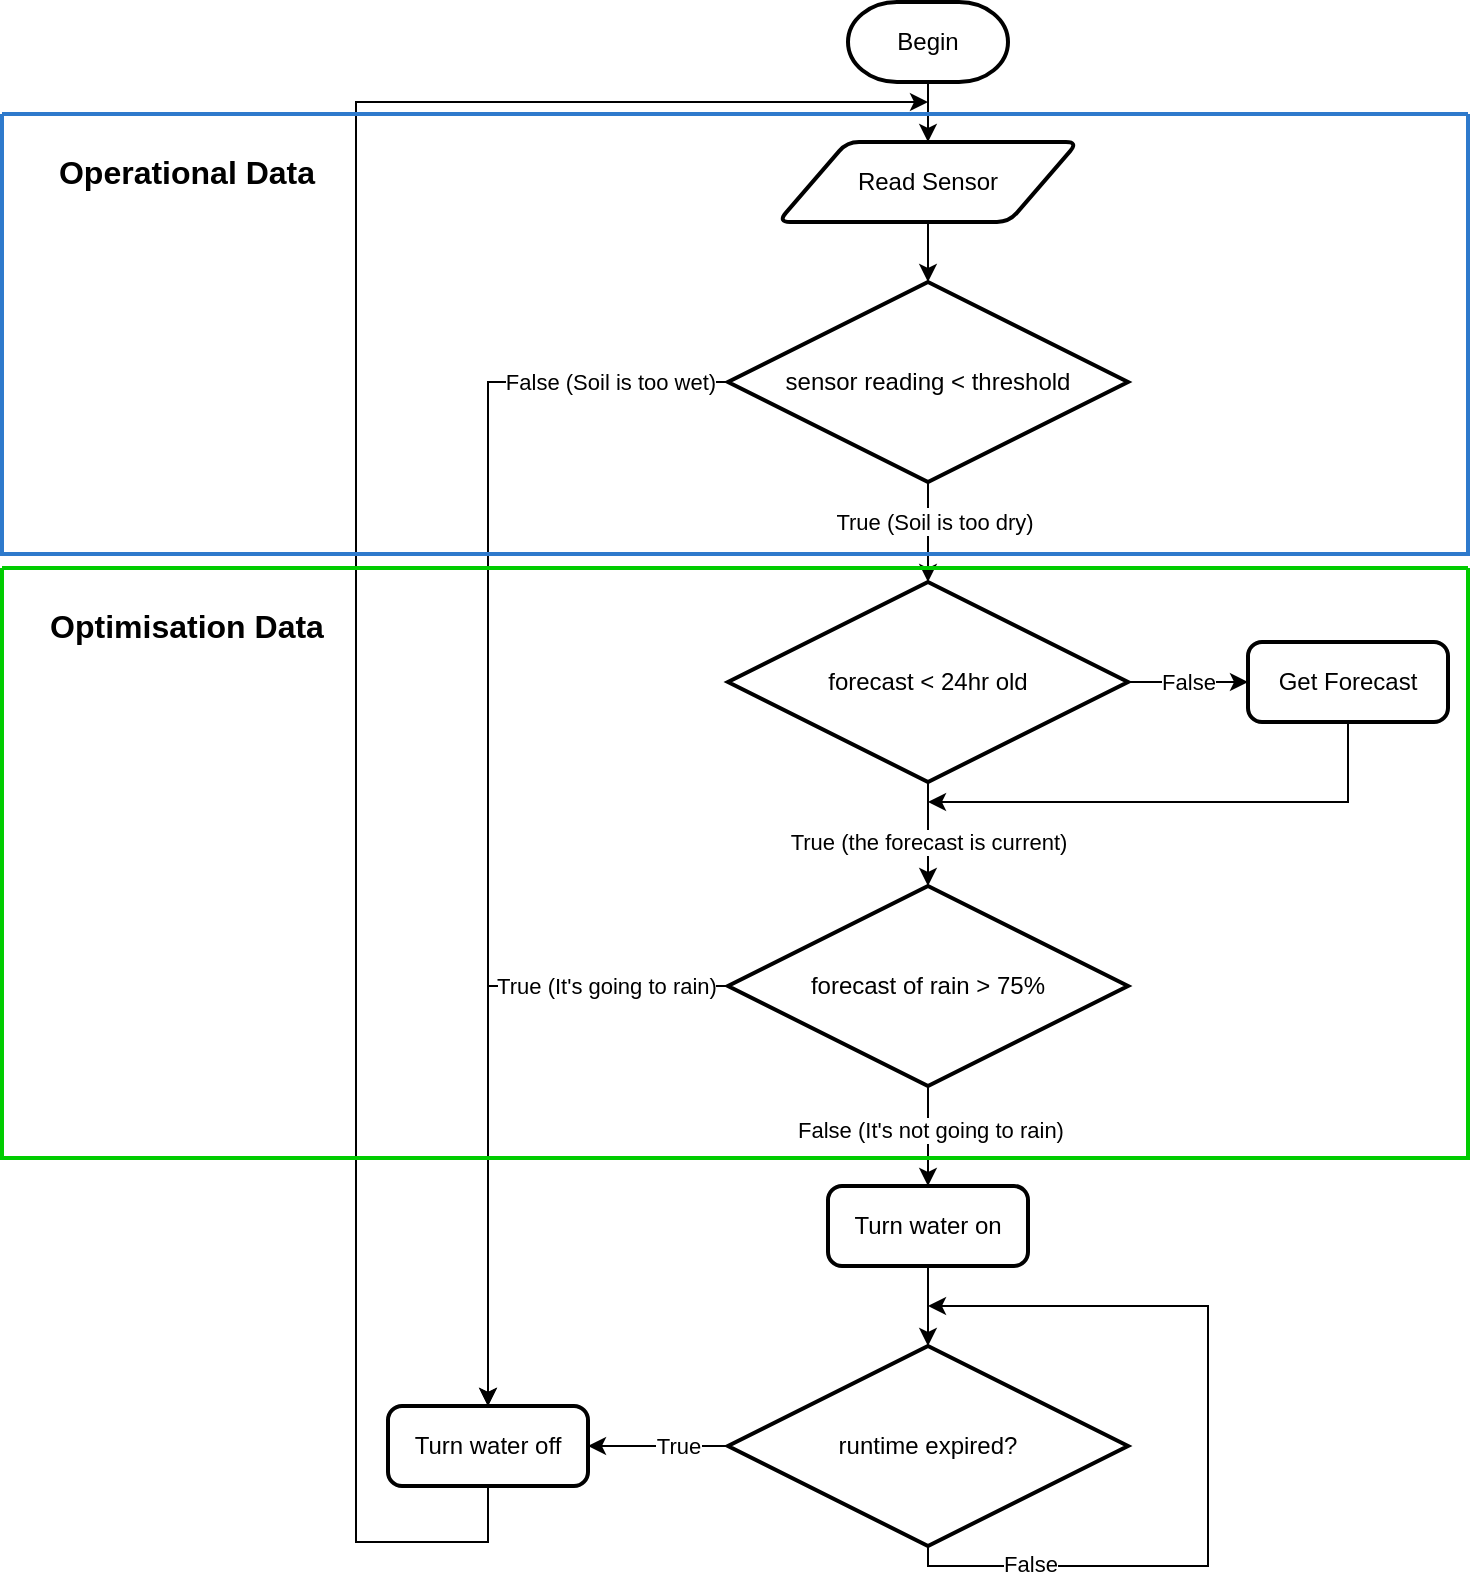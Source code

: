 <mxfile version="24.7.7">
  <diagram name="Page-1" id="aMH86atn_zBFC1dDe0J-">
    <mxGraphModel dx="1766" dy="703" grid="0" gridSize="10" guides="1" tooltips="1" connect="1" arrows="1" fold="1" page="0" pageScale="1" pageWidth="850" pageHeight="1100" math="0" shadow="0">
      <root>
        <mxCell id="0" />
        <mxCell id="1" parent="0" />
        <mxCell id="AhclVzLR4nrx0OqxUoMz-1" value="Begin" style="strokeWidth=2;html=1;shape=mxgraph.flowchart.terminator;whiteSpace=wrap;" vertex="1" parent="1">
          <mxGeometry x="420" y="120" width="80" height="40" as="geometry" />
        </mxCell>
        <mxCell id="AhclVzLR4nrx0OqxUoMz-2" value="Read Sensor" style="shape=parallelogram;html=1;strokeWidth=2;perimeter=parallelogramPerimeter;whiteSpace=wrap;rounded=1;arcSize=12;size=0.23;" vertex="1" parent="1">
          <mxGeometry x="385" y="190" width="150" height="40" as="geometry" />
        </mxCell>
        <mxCell id="AhclVzLR4nrx0OqxUoMz-3" value="sensor reading &amp;lt; threshold" style="strokeWidth=2;html=1;shape=mxgraph.flowchart.decision;whiteSpace=wrap;" vertex="1" parent="1">
          <mxGeometry x="360" y="260" width="200" height="100" as="geometry" />
        </mxCell>
        <mxCell id="AhclVzLR4nrx0OqxUoMz-4" value="Turn water on" style="rounded=1;whiteSpace=wrap;html=1;absoluteArcSize=1;arcSize=14;strokeWidth=2;" vertex="1" parent="1">
          <mxGeometry x="410" y="712" width="100" height="40" as="geometry" />
        </mxCell>
        <mxCell id="AhclVzLR4nrx0OqxUoMz-5" value="runtime expired?" style="strokeWidth=2;html=1;shape=mxgraph.flowchart.decision;whiteSpace=wrap;" vertex="1" parent="1">
          <mxGeometry x="360" y="792" width="200" height="100" as="geometry" />
        </mxCell>
        <mxCell id="AhclVzLR4nrx0OqxUoMz-6" value="Turn water off" style="rounded=1;whiteSpace=wrap;html=1;absoluteArcSize=1;arcSize=14;strokeWidth=2;" vertex="1" parent="1">
          <mxGeometry x="190" y="822" width="100" height="40" as="geometry" />
        </mxCell>
        <mxCell id="AhclVzLR4nrx0OqxUoMz-7" value="forecast of rain &amp;gt; 75%" style="strokeWidth=2;html=1;shape=mxgraph.flowchart.decision;whiteSpace=wrap;" vertex="1" parent="1">
          <mxGeometry x="360" y="562" width="200" height="100" as="geometry" />
        </mxCell>
        <mxCell id="AhclVzLR4nrx0OqxUoMz-8" value="" style="endArrow=classic;html=1;rounded=0;exitX=0.5;exitY=1;exitDx=0;exitDy=0;exitPerimeter=0;" edge="1" parent="1" source="AhclVzLR4nrx0OqxUoMz-3">
          <mxGeometry width="50" height="50" relative="1" as="geometry">
            <mxPoint x="400" y="510" as="sourcePoint" />
            <mxPoint x="460" y="410" as="targetPoint" />
          </mxGeometry>
        </mxCell>
        <mxCell id="AhclVzLR4nrx0OqxUoMz-9" value="Dry" style="edgeLabel;html=1;align=center;verticalAlign=middle;resizable=0;points=[];" vertex="1" connectable="0" parent="AhclVzLR4nrx0OqxUoMz-8">
          <mxGeometry x="-0.267" relative="1" as="geometry">
            <mxPoint as="offset" />
          </mxGeometry>
        </mxCell>
        <mxCell id="AhclVzLR4nrx0OqxUoMz-12" value="True (Soil is too dry)" style="edgeLabel;html=1;align=center;verticalAlign=middle;resizable=0;points=[];" vertex="1" connectable="0" parent="AhclVzLR4nrx0OqxUoMz-8">
          <mxGeometry x="-0.228" y="3" relative="1" as="geometry">
            <mxPoint as="offset" />
          </mxGeometry>
        </mxCell>
        <mxCell id="AhclVzLR4nrx0OqxUoMz-10" value="" style="endArrow=classic;html=1;rounded=0;exitX=0;exitY=0.5;exitDx=0;exitDy=0;exitPerimeter=0;entryX=0.5;entryY=0;entryDx=0;entryDy=0;" edge="1" parent="1" source="AhclVzLR4nrx0OqxUoMz-7" target="AhclVzLR4nrx0OqxUoMz-6">
          <mxGeometry width="50" height="50" relative="1" as="geometry">
            <mxPoint x="400" y="672" as="sourcePoint" />
            <mxPoint x="450" y="622" as="targetPoint" />
            <Array as="points">
              <mxPoint x="240" y="612" />
            </Array>
          </mxGeometry>
        </mxCell>
        <mxCell id="AhclVzLR4nrx0OqxUoMz-11" value="True (It&#39;s going to rain)" style="edgeLabel;html=1;align=center;verticalAlign=middle;resizable=0;points=[];" vertex="1" connectable="0" parent="AhclVzLR4nrx0OqxUoMz-10">
          <mxGeometry x="-0.794" relative="1" as="geometry">
            <mxPoint x="-27" as="offset" />
          </mxGeometry>
        </mxCell>
        <mxCell id="AhclVzLR4nrx0OqxUoMz-13" value="" style="endArrow=classic;html=1;rounded=0;exitX=0;exitY=0.5;exitDx=0;exitDy=0;exitPerimeter=0;entryX=0.5;entryY=0;entryDx=0;entryDy=0;" edge="1" parent="1" source="AhclVzLR4nrx0OqxUoMz-3" target="AhclVzLR4nrx0OqxUoMz-6">
          <mxGeometry width="50" height="50" relative="1" as="geometry">
            <mxPoint x="400" y="380" as="sourcePoint" />
            <mxPoint x="240" y="610" as="targetPoint" />
            <Array as="points">
              <mxPoint x="240" y="310" />
            </Array>
          </mxGeometry>
        </mxCell>
        <mxCell id="AhclVzLR4nrx0OqxUoMz-14" value="False (Soil is too wet)" style="edgeLabel;html=1;align=center;verticalAlign=middle;resizable=0;points=[];" vertex="1" connectable="0" parent="AhclVzLR4nrx0OqxUoMz-13">
          <mxGeometry x="-0.628" y="-1" relative="1" as="geometry">
            <mxPoint x="58" y="1" as="offset" />
          </mxGeometry>
        </mxCell>
        <mxCell id="AhclVzLR4nrx0OqxUoMz-15" value="" style="endArrow=classic;html=1;rounded=0;exitX=0.5;exitY=1;exitDx=0;exitDy=0;exitPerimeter=0;entryX=0.5;entryY=0;entryDx=0;entryDy=0;" edge="1" parent="1" source="AhclVzLR4nrx0OqxUoMz-7" target="AhclVzLR4nrx0OqxUoMz-4">
          <mxGeometry width="50" height="50" relative="1" as="geometry">
            <mxPoint x="400" y="742" as="sourcePoint" />
            <mxPoint x="450" y="692" as="targetPoint" />
          </mxGeometry>
        </mxCell>
        <mxCell id="AhclVzLR4nrx0OqxUoMz-16" value="False (It&#39;s not going to rain)" style="edgeLabel;html=1;align=center;verticalAlign=middle;resizable=0;points=[];" vertex="1" connectable="0" parent="AhclVzLR4nrx0OqxUoMz-15">
          <mxGeometry x="-0.137" y="1" relative="1" as="geometry">
            <mxPoint as="offset" />
          </mxGeometry>
        </mxCell>
        <mxCell id="AhclVzLR4nrx0OqxUoMz-17" value="" style="endArrow=classic;html=1;rounded=0;exitX=0.5;exitY=1;exitDx=0;exitDy=0;entryX=0.5;entryY=0;entryDx=0;entryDy=0;entryPerimeter=0;" edge="1" parent="1" source="AhclVzLR4nrx0OqxUoMz-4" target="AhclVzLR4nrx0OqxUoMz-5">
          <mxGeometry width="50" height="50" relative="1" as="geometry">
            <mxPoint x="400" y="742" as="sourcePoint" />
            <mxPoint x="450" y="692" as="targetPoint" />
          </mxGeometry>
        </mxCell>
        <mxCell id="AhclVzLR4nrx0OqxUoMz-18" value="" style="endArrow=classic;html=1;rounded=0;exitX=0;exitY=0.5;exitDx=0;exitDy=0;exitPerimeter=0;entryX=1;entryY=0.5;entryDx=0;entryDy=0;" edge="1" parent="1" source="AhclVzLR4nrx0OqxUoMz-5" target="AhclVzLR4nrx0OqxUoMz-6">
          <mxGeometry width="50" height="50" relative="1" as="geometry">
            <mxPoint x="400" y="742" as="sourcePoint" />
            <mxPoint x="450" y="692" as="targetPoint" />
          </mxGeometry>
        </mxCell>
        <mxCell id="AhclVzLR4nrx0OqxUoMz-19" value="True" style="edgeLabel;html=1;align=center;verticalAlign=middle;resizable=0;points=[];" vertex="1" connectable="0" parent="AhclVzLR4nrx0OqxUoMz-18">
          <mxGeometry x="-0.269" relative="1" as="geometry">
            <mxPoint as="offset" />
          </mxGeometry>
        </mxCell>
        <mxCell id="AhclVzLR4nrx0OqxUoMz-20" value="" style="endArrow=classic;html=1;rounded=0;exitX=0.5;exitY=1;exitDx=0;exitDy=0;exitPerimeter=0;" edge="1" parent="1" source="AhclVzLR4nrx0OqxUoMz-5">
          <mxGeometry width="50" height="50" relative="1" as="geometry">
            <mxPoint x="400" y="742" as="sourcePoint" />
            <mxPoint x="460" y="772" as="targetPoint" />
            <Array as="points">
              <mxPoint x="460" y="902" />
              <mxPoint x="600" y="902" />
              <mxPoint x="600" y="772" />
            </Array>
          </mxGeometry>
        </mxCell>
        <mxCell id="AhclVzLR4nrx0OqxUoMz-31" value="False" style="edgeLabel;html=1;align=center;verticalAlign=middle;resizable=0;points=[];" vertex="1" connectable="0" parent="AhclVzLR4nrx0OqxUoMz-20">
          <mxGeometry x="-0.71" y="1" relative="1" as="geometry">
            <mxPoint as="offset" />
          </mxGeometry>
        </mxCell>
        <mxCell id="AhclVzLR4nrx0OqxUoMz-21" value="" style="endArrow=classic;html=1;rounded=0;exitX=0.5;exitY=1;exitDx=0;exitDy=0;" edge="1" parent="1" source="AhclVzLR4nrx0OqxUoMz-2">
          <mxGeometry width="50" height="50" relative="1" as="geometry">
            <mxPoint x="400" y="310" as="sourcePoint" />
            <mxPoint x="460" y="260" as="targetPoint" />
          </mxGeometry>
        </mxCell>
        <mxCell id="AhclVzLR4nrx0OqxUoMz-22" value="" style="endArrow=classic;html=1;rounded=0;exitX=0.5;exitY=1;exitDx=0;exitDy=0;exitPerimeter=0;" edge="1" parent="1" source="AhclVzLR4nrx0OqxUoMz-1">
          <mxGeometry width="50" height="50" relative="1" as="geometry">
            <mxPoint x="400" y="310" as="sourcePoint" />
            <mxPoint x="460" y="190" as="targetPoint" />
          </mxGeometry>
        </mxCell>
        <mxCell id="AhclVzLR4nrx0OqxUoMz-23" value="" style="endArrow=classic;html=1;rounded=0;exitX=0.5;exitY=1;exitDx=0;exitDy=0;" edge="1" parent="1" source="AhclVzLR4nrx0OqxUoMz-6">
          <mxGeometry width="50" height="50" relative="1" as="geometry">
            <mxPoint x="400" y="460" as="sourcePoint" />
            <mxPoint x="460" y="170" as="targetPoint" />
            <Array as="points">
              <mxPoint x="240" y="890" />
              <mxPoint x="174" y="890" />
              <mxPoint x="174" y="170" />
            </Array>
          </mxGeometry>
        </mxCell>
        <mxCell id="AhclVzLR4nrx0OqxUoMz-24" value="forecast &amp;lt; 24hr old" style="strokeWidth=2;html=1;shape=mxgraph.flowchart.decision;whiteSpace=wrap;" vertex="1" parent="1">
          <mxGeometry x="360" y="410" width="200" height="100" as="geometry" />
        </mxCell>
        <mxCell id="AhclVzLR4nrx0OqxUoMz-25" value="Get Forecast" style="rounded=1;whiteSpace=wrap;html=1;absoluteArcSize=1;arcSize=14;strokeWidth=2;" vertex="1" parent="1">
          <mxGeometry x="620" y="440" width="100" height="40" as="geometry" />
        </mxCell>
        <mxCell id="AhclVzLR4nrx0OqxUoMz-26" value="" style="endArrow=classic;html=1;rounded=0;exitX=0.5;exitY=1;exitDx=0;exitDy=0;exitPerimeter=0;entryX=0.5;entryY=0;entryDx=0;entryDy=0;entryPerimeter=0;" edge="1" parent="1" source="AhclVzLR4nrx0OqxUoMz-24" target="AhclVzLR4nrx0OqxUoMz-7">
          <mxGeometry width="50" height="50" relative="1" as="geometry">
            <mxPoint x="400" y="630" as="sourcePoint" />
            <mxPoint x="460" y="550" as="targetPoint" />
          </mxGeometry>
        </mxCell>
        <mxCell id="AhclVzLR4nrx0OqxUoMz-27" value="True (the forecast is current)" style="edgeLabel;html=1;align=center;verticalAlign=middle;resizable=0;points=[];" vertex="1" connectable="0" parent="AhclVzLR4nrx0OqxUoMz-26">
          <mxGeometry x="-0.125" relative="1" as="geometry">
            <mxPoint y="7" as="offset" />
          </mxGeometry>
        </mxCell>
        <mxCell id="AhclVzLR4nrx0OqxUoMz-28" value="" style="endArrow=classic;html=1;rounded=0;exitX=0.5;exitY=1;exitDx=0;exitDy=0;" edge="1" parent="1" source="AhclVzLR4nrx0OqxUoMz-25">
          <mxGeometry width="50" height="50" relative="1" as="geometry">
            <mxPoint x="400" y="630" as="sourcePoint" />
            <mxPoint x="460" y="520" as="targetPoint" />
            <Array as="points">
              <mxPoint x="670" y="520" />
            </Array>
          </mxGeometry>
        </mxCell>
        <mxCell id="AhclVzLR4nrx0OqxUoMz-29" value="" style="endArrow=classic;html=1;rounded=0;exitX=1;exitY=0.5;exitDx=0;exitDy=0;exitPerimeter=0;entryX=0;entryY=0.5;entryDx=0;entryDy=0;" edge="1" parent="1" source="AhclVzLR4nrx0OqxUoMz-24" target="AhclVzLR4nrx0OqxUoMz-25">
          <mxGeometry width="50" height="50" relative="1" as="geometry">
            <mxPoint x="400" y="630" as="sourcePoint" />
            <mxPoint x="450" y="580" as="targetPoint" />
          </mxGeometry>
        </mxCell>
        <mxCell id="AhclVzLR4nrx0OqxUoMz-30" value="False" style="edgeLabel;html=1;align=center;verticalAlign=middle;resizable=0;points=[];" vertex="1" connectable="0" parent="AhclVzLR4nrx0OqxUoMz-29">
          <mxGeometry x="0.062" y="2" relative="1" as="geometry">
            <mxPoint x="-2" y="2" as="offset" />
          </mxGeometry>
        </mxCell>
        <mxCell id="AhclVzLR4nrx0OqxUoMz-33" value="" style="swimlane;startSize=0;labelBorderColor=#00CC00;textShadow=1;strokeWidth=2;strokeColor=#2e7acc;" vertex="1" parent="1">
          <mxGeometry x="-3" y="176" width="733" height="220" as="geometry" />
        </mxCell>
        <mxCell id="AhclVzLR4nrx0OqxUoMz-34" value="Operational Data" style="text;html=1;align=center;verticalAlign=middle;whiteSpace=wrap;rounded=0;fontSize=16;fontStyle=1" vertex="1" parent="AhclVzLR4nrx0OqxUoMz-33">
          <mxGeometry x="15" y="14" width="155" height="30" as="geometry" />
        </mxCell>
        <mxCell id="AhclVzLR4nrx0OqxUoMz-35" value="" style="swimlane;startSize=0;labelBorderColor=#3333FF;textShadow=0;labelBackgroundColor=none;strokeWidth=2;strokeColor=#00CC00;" vertex="1" parent="1">
          <mxGeometry x="-3" y="403" width="733" height="295" as="geometry" />
        </mxCell>
        <mxCell id="AhclVzLR4nrx0OqxUoMz-36" value="Optimisation Data" style="text;html=1;align=center;verticalAlign=middle;whiteSpace=wrap;rounded=0;fontSize=16;fontStyle=1" vertex="1" parent="AhclVzLR4nrx0OqxUoMz-35">
          <mxGeometry x="15" y="14" width="155" height="30" as="geometry" />
        </mxCell>
      </root>
    </mxGraphModel>
  </diagram>
</mxfile>
